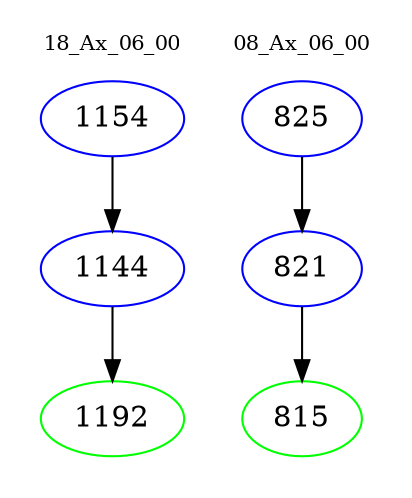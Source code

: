digraph{
subgraph cluster_0 {
color = white
label = "18_Ax_06_00";
fontsize=10;
T0_1154 [label="1154", color="blue"]
T0_1154 -> T0_1144 [color="black"]
T0_1144 [label="1144", color="blue"]
T0_1144 -> T0_1192 [color="black"]
T0_1192 [label="1192", color="green"]
}
subgraph cluster_1 {
color = white
label = "08_Ax_06_00";
fontsize=10;
T1_825 [label="825", color="blue"]
T1_825 -> T1_821 [color="black"]
T1_821 [label="821", color="blue"]
T1_821 -> T1_815 [color="black"]
T1_815 [label="815", color="green"]
}
}
